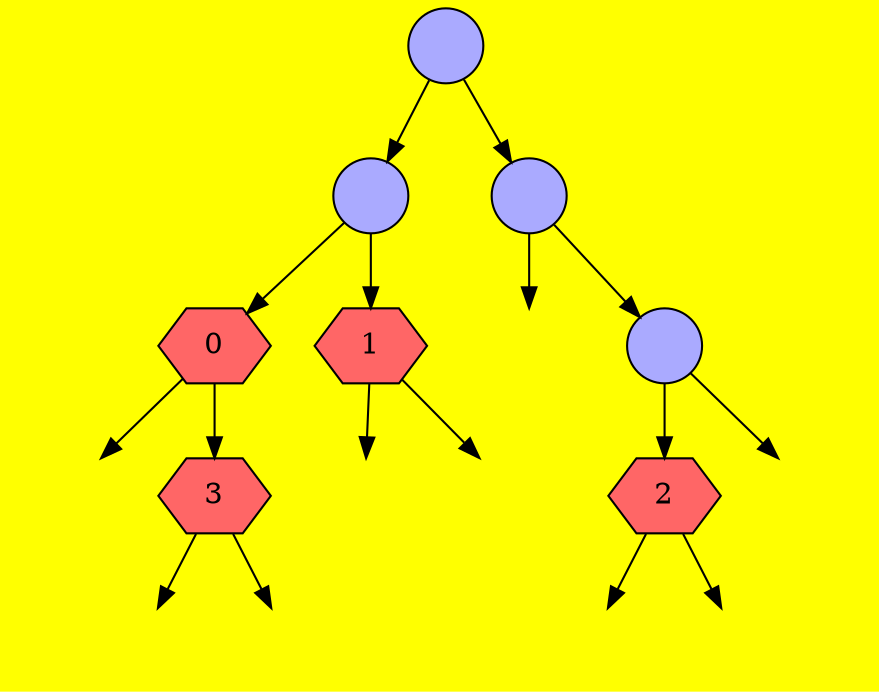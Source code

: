 digraph G{
bgcolor="#FFFF00";
node [label="", shape=circle, style=filled, fillcolor="#AAAAFF"];
noeud;
noeud0;
noeud00[label="0", shape=hexagon, fillcolor="#FF6666"];
noeud000[shape=none, label="", fillcolor="#FFFF00"];
noeud001[label="3", shape=hexagon, fillcolor="#FF6666"];
noeud0010[shape=none, label="", fillcolor="#FFFF00"];
noeud0011[shape=none, label="", fillcolor="#FFFF00"];
"noeud001" -> "noeud0010";
"noeud001" -> "noeud0011";
"noeud00" -> "noeud000";
"noeud00" -> "noeud001";
noeud01[label="1", shape=hexagon, fillcolor="#FF6666"];
noeud010[shape=none, label="", fillcolor="#FFFF00"];
noeud011[shape=none, label="", fillcolor="#FFFF00"];
"noeud01" -> "noeud010";
"noeud01" -> "noeud011";
"noeud0" -> "noeud00";
"noeud0" -> "noeud01";
noeud1;
noeud10[shape=none, label="", fillcolor="#FFFF00"];
noeud11;
noeud110[label="2", shape=hexagon, fillcolor="#FF6666"];
noeud1100[shape=none, label="", fillcolor="#FFFF00"];
noeud1101[shape=none, label="", fillcolor="#FFFF00"];
"noeud110" -> "noeud1100";
"noeud110" -> "noeud1101";
noeud111[shape=none, label="", fillcolor="#FFFF00"];
"noeud11" -> "noeud110";
"noeud11" -> "noeud111";
"noeud1" -> "noeud10";
"noeud1" -> "noeud11";
"noeud" -> "noeud0";
"noeud" -> "noeud1";
}
